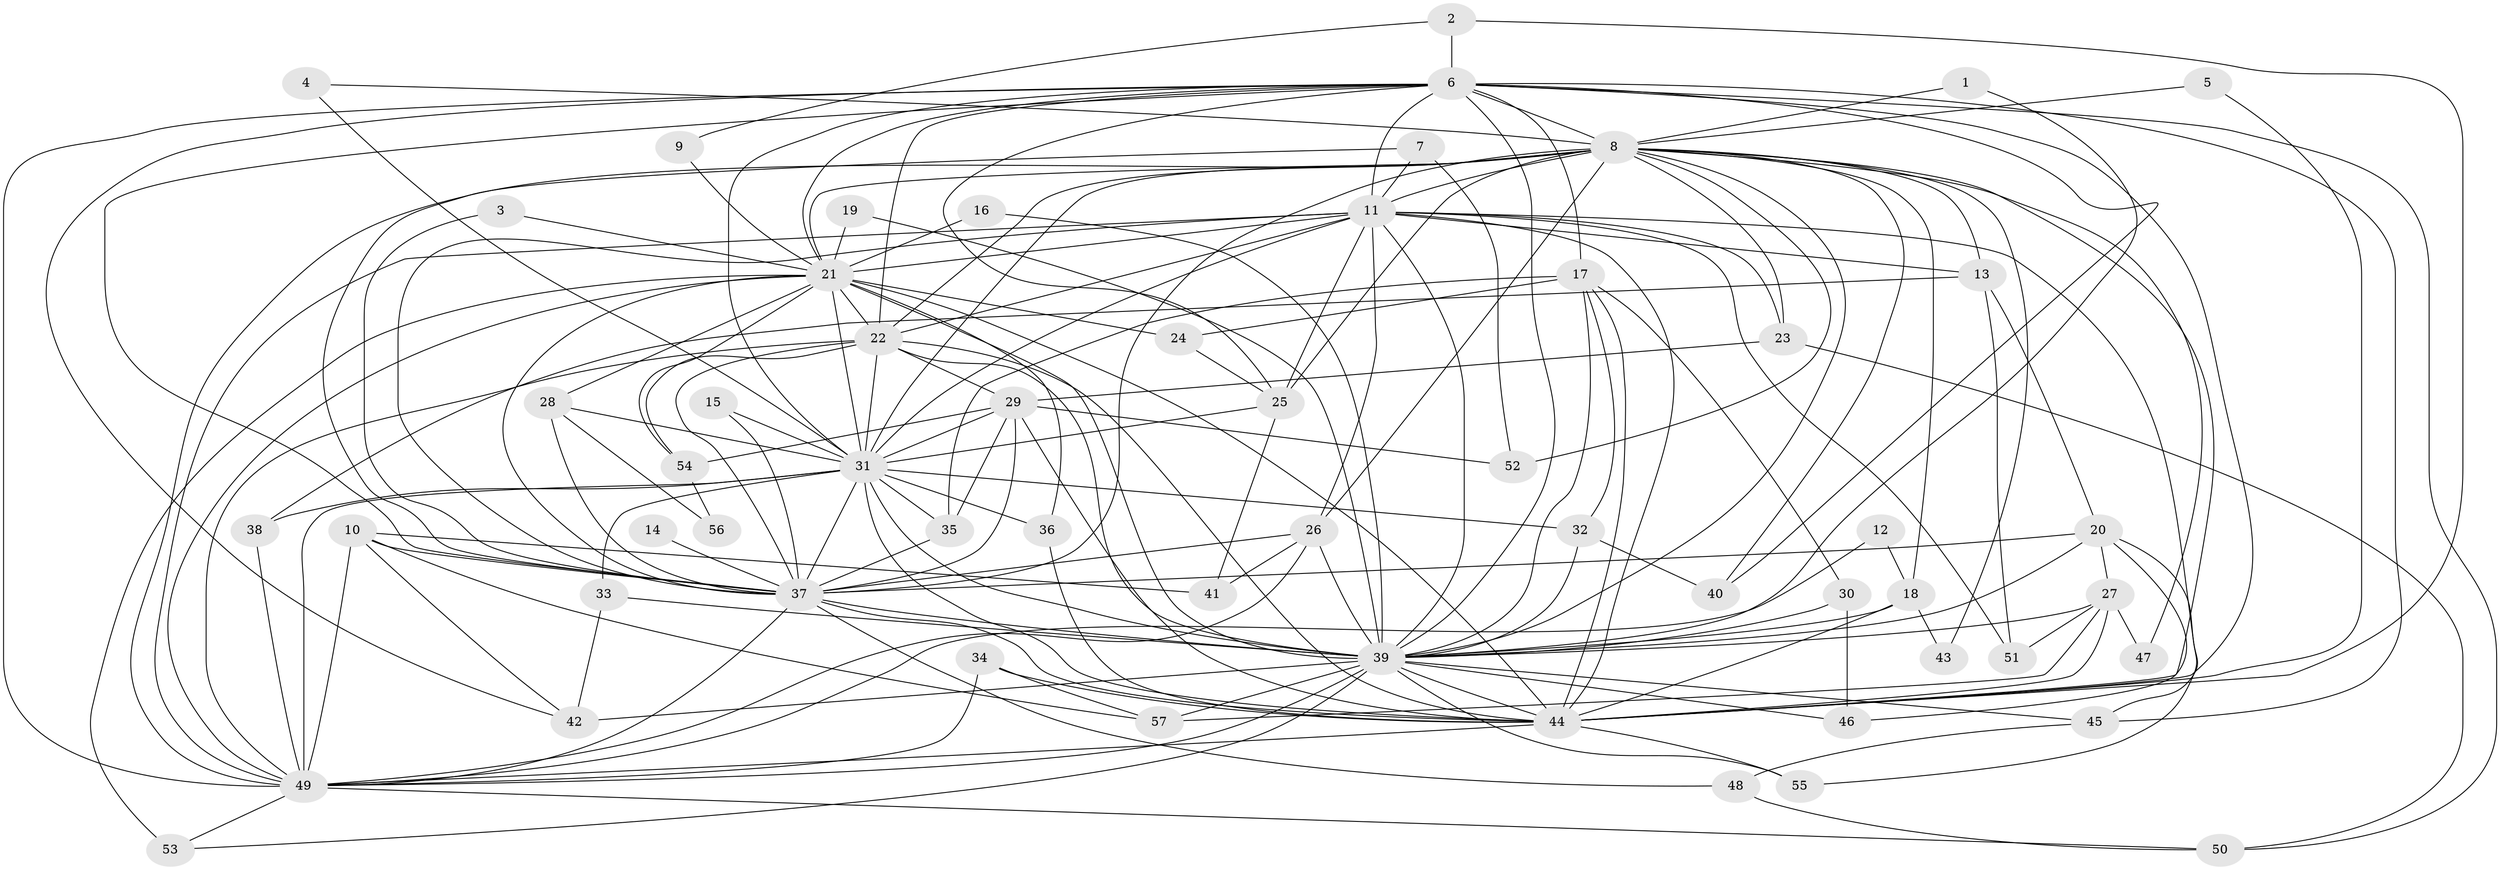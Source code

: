 // original degree distribution, {24: 0.017543859649122806, 18: 0.008771929824561403, 16: 0.017543859649122806, 29: 0.017543859649122806, 21: 0.02631578947368421, 3: 0.2543859649122807, 7: 0.02631578947368421, 5: 0.043859649122807015, 2: 0.5087719298245614, 4: 0.07017543859649122, 6: 0.008771929824561403}
// Generated by graph-tools (version 1.1) at 2025/36/03/04/25 23:36:20]
// undirected, 57 vertices, 172 edges
graph export_dot {
  node [color=gray90,style=filled];
  1;
  2;
  3;
  4;
  5;
  6;
  7;
  8;
  9;
  10;
  11;
  12;
  13;
  14;
  15;
  16;
  17;
  18;
  19;
  20;
  21;
  22;
  23;
  24;
  25;
  26;
  27;
  28;
  29;
  30;
  31;
  32;
  33;
  34;
  35;
  36;
  37;
  38;
  39;
  40;
  41;
  42;
  43;
  44;
  45;
  46;
  47;
  48;
  49;
  50;
  51;
  52;
  53;
  54;
  55;
  56;
  57;
  1 -- 8 [weight=1.0];
  1 -- 39 [weight=1.0];
  2 -- 6 [weight=1.0];
  2 -- 9 [weight=1.0];
  2 -- 44 [weight=1.0];
  3 -- 21 [weight=1.0];
  3 -- 37 [weight=1.0];
  4 -- 8 [weight=1.0];
  4 -- 31 [weight=1.0];
  5 -- 8 [weight=1.0];
  5 -- 44 [weight=1.0];
  6 -- 8 [weight=2.0];
  6 -- 11 [weight=1.0];
  6 -- 17 [weight=1.0];
  6 -- 21 [weight=1.0];
  6 -- 22 [weight=1.0];
  6 -- 25 [weight=1.0];
  6 -- 31 [weight=1.0];
  6 -- 37 [weight=1.0];
  6 -- 39 [weight=1.0];
  6 -- 40 [weight=1.0];
  6 -- 42 [weight=1.0];
  6 -- 44 [weight=1.0];
  6 -- 45 [weight=1.0];
  6 -- 49 [weight=1.0];
  6 -- 50 [weight=1.0];
  7 -- 11 [weight=1.0];
  7 -- 37 [weight=1.0];
  7 -- 52 [weight=1.0];
  8 -- 11 [weight=2.0];
  8 -- 13 [weight=2.0];
  8 -- 18 [weight=1.0];
  8 -- 21 [weight=1.0];
  8 -- 22 [weight=1.0];
  8 -- 23 [weight=1.0];
  8 -- 25 [weight=1.0];
  8 -- 26 [weight=1.0];
  8 -- 31 [weight=2.0];
  8 -- 37 [weight=1.0];
  8 -- 39 [weight=1.0];
  8 -- 40 [weight=1.0];
  8 -- 43 [weight=1.0];
  8 -- 44 [weight=1.0];
  8 -- 47 [weight=2.0];
  8 -- 49 [weight=3.0];
  8 -- 52 [weight=1.0];
  9 -- 21 [weight=1.0];
  10 -- 37 [weight=1.0];
  10 -- 41 [weight=1.0];
  10 -- 42 [weight=1.0];
  10 -- 49 [weight=1.0];
  10 -- 57 [weight=1.0];
  11 -- 13 [weight=1.0];
  11 -- 21 [weight=1.0];
  11 -- 22 [weight=1.0];
  11 -- 23 [weight=1.0];
  11 -- 25 [weight=1.0];
  11 -- 26 [weight=1.0];
  11 -- 31 [weight=1.0];
  11 -- 37 [weight=1.0];
  11 -- 39 [weight=1.0];
  11 -- 44 [weight=2.0];
  11 -- 45 [weight=1.0];
  11 -- 49 [weight=1.0];
  11 -- 51 [weight=1.0];
  12 -- 18 [weight=1.0];
  12 -- 49 [weight=1.0];
  13 -- 20 [weight=1.0];
  13 -- 38 [weight=1.0];
  13 -- 51 [weight=1.0];
  14 -- 37 [weight=1.0];
  15 -- 31 [weight=1.0];
  15 -- 37 [weight=2.0];
  16 -- 21 [weight=1.0];
  16 -- 39 [weight=1.0];
  17 -- 24 [weight=1.0];
  17 -- 30 [weight=1.0];
  17 -- 32 [weight=1.0];
  17 -- 35 [weight=1.0];
  17 -- 39 [weight=1.0];
  17 -- 44 [weight=1.0];
  18 -- 39 [weight=1.0];
  18 -- 43 [weight=1.0];
  18 -- 44 [weight=1.0];
  19 -- 21 [weight=1.0];
  19 -- 39 [weight=1.0];
  20 -- 27 [weight=1.0];
  20 -- 37 [weight=2.0];
  20 -- 39 [weight=1.0];
  20 -- 46 [weight=1.0];
  20 -- 55 [weight=1.0];
  21 -- 22 [weight=3.0];
  21 -- 24 [weight=1.0];
  21 -- 28 [weight=1.0];
  21 -- 31 [weight=1.0];
  21 -- 36 [weight=1.0];
  21 -- 37 [weight=1.0];
  21 -- 39 [weight=1.0];
  21 -- 44 [weight=1.0];
  21 -- 49 [weight=1.0];
  21 -- 53 [weight=2.0];
  21 -- 54 [weight=1.0];
  22 -- 29 [weight=1.0];
  22 -- 31 [weight=3.0];
  22 -- 37 [weight=1.0];
  22 -- 39 [weight=1.0];
  22 -- 44 [weight=2.0];
  22 -- 49 [weight=2.0];
  22 -- 54 [weight=1.0];
  23 -- 29 [weight=1.0];
  23 -- 50 [weight=1.0];
  24 -- 25 [weight=1.0];
  25 -- 31 [weight=1.0];
  25 -- 41 [weight=1.0];
  26 -- 37 [weight=1.0];
  26 -- 39 [weight=1.0];
  26 -- 41 [weight=1.0];
  26 -- 49 [weight=1.0];
  27 -- 39 [weight=1.0];
  27 -- 44 [weight=1.0];
  27 -- 47 [weight=1.0];
  27 -- 51 [weight=1.0];
  27 -- 57 [weight=1.0];
  28 -- 31 [weight=1.0];
  28 -- 37 [weight=1.0];
  28 -- 56 [weight=1.0];
  29 -- 31 [weight=1.0];
  29 -- 35 [weight=1.0];
  29 -- 37 [weight=1.0];
  29 -- 44 [weight=1.0];
  29 -- 52 [weight=1.0];
  29 -- 54 [weight=1.0];
  30 -- 39 [weight=1.0];
  30 -- 46 [weight=1.0];
  31 -- 32 [weight=1.0];
  31 -- 33 [weight=1.0];
  31 -- 35 [weight=1.0];
  31 -- 36 [weight=1.0];
  31 -- 37 [weight=1.0];
  31 -- 38 [weight=1.0];
  31 -- 39 [weight=2.0];
  31 -- 44 [weight=1.0];
  31 -- 49 [weight=2.0];
  32 -- 39 [weight=1.0];
  32 -- 40 [weight=1.0];
  33 -- 39 [weight=1.0];
  33 -- 42 [weight=1.0];
  34 -- 44 [weight=1.0];
  34 -- 49 [weight=1.0];
  34 -- 57 [weight=1.0];
  35 -- 37 [weight=1.0];
  36 -- 44 [weight=1.0];
  37 -- 39 [weight=2.0];
  37 -- 44 [weight=1.0];
  37 -- 48 [weight=1.0];
  37 -- 49 [weight=1.0];
  38 -- 49 [weight=1.0];
  39 -- 42 [weight=1.0];
  39 -- 44 [weight=1.0];
  39 -- 45 [weight=1.0];
  39 -- 46 [weight=1.0];
  39 -- 49 [weight=2.0];
  39 -- 53 [weight=1.0];
  39 -- 55 [weight=1.0];
  39 -- 57 [weight=1.0];
  44 -- 49 [weight=1.0];
  44 -- 55 [weight=1.0];
  45 -- 48 [weight=1.0];
  48 -- 50 [weight=1.0];
  49 -- 50 [weight=1.0];
  49 -- 53 [weight=1.0];
  54 -- 56 [weight=1.0];
}
